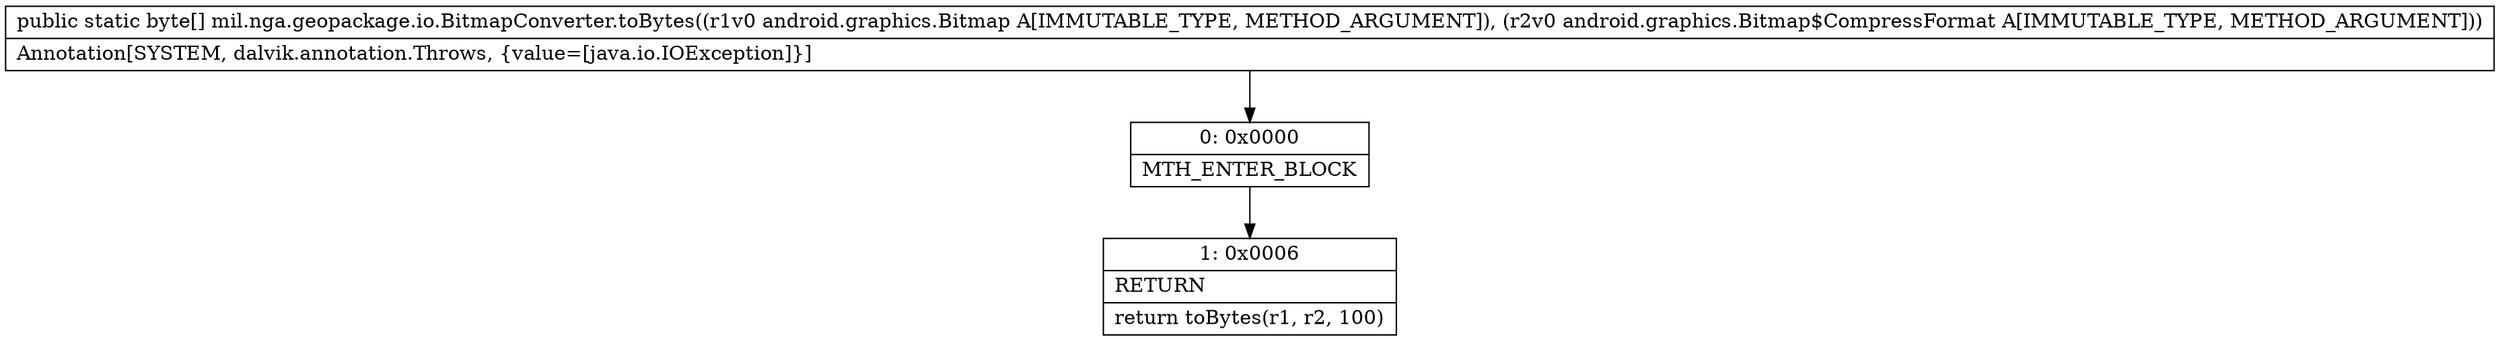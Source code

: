digraph "CFG formil.nga.geopackage.io.BitmapConverter.toBytes(Landroid\/graphics\/Bitmap;Landroid\/graphics\/Bitmap$CompressFormat;)[B" {
Node_0 [shape=record,label="{0\:\ 0x0000|MTH_ENTER_BLOCK\l}"];
Node_1 [shape=record,label="{1\:\ 0x0006|RETURN\l|return toBytes(r1, r2, 100)\l}"];
MethodNode[shape=record,label="{public static byte[] mil.nga.geopackage.io.BitmapConverter.toBytes((r1v0 android.graphics.Bitmap A[IMMUTABLE_TYPE, METHOD_ARGUMENT]), (r2v0 android.graphics.Bitmap$CompressFormat A[IMMUTABLE_TYPE, METHOD_ARGUMENT]))  | Annotation[SYSTEM, dalvik.annotation.Throws, \{value=[java.io.IOException]\}]\l}"];
MethodNode -> Node_0;
Node_0 -> Node_1;
}

